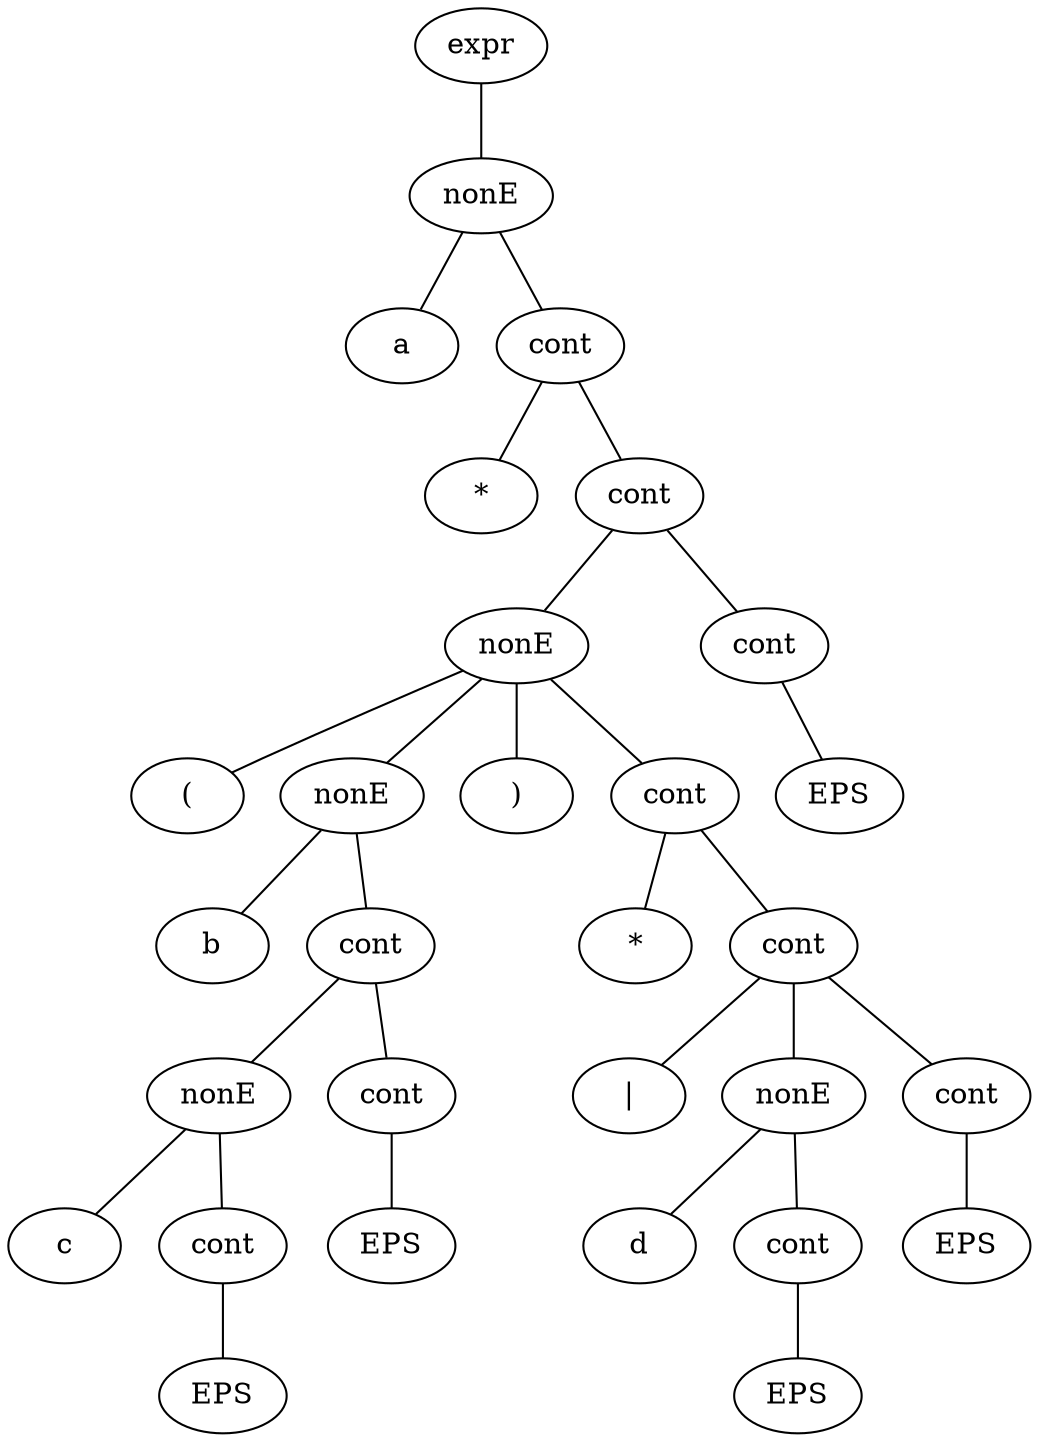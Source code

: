 strict graph {
	"test.regex.exprNode@97e1986" [label="expr"] 
	"test.regex.exprNode@97e1986" -- "test.regex.nonENode@26f67b76"
	"test.regex.nonENode@26f67b76" [label="nonE"] 
	"test.regex.nonENode@26f67b76" -- "test.regex.RegexNode@153f5a29"
	"test.regex.nonENode@26f67b76" -- "test.regex.contNode@7f560810"
	"test.regex.RegexNode@153f5a29" [label="a"] 
	"test.regex.contNode@7f560810" [label="cont"] 
	"test.regex.contNode@7f560810" -- "test.regex.RegexNode@69d9c55"
	"test.regex.contNode@7f560810" -- "test.regex.contNode@13a57a3b"
	"test.regex.RegexNode@69d9c55" [label="*"] 
	"test.regex.contNode@13a57a3b" [label="cont"] 
	"test.regex.contNode@13a57a3b" -- "test.regex.nonENode@7ca48474"
	"test.regex.contNode@13a57a3b" -- "test.regex.contNode@337d0578"
	"test.regex.nonENode@7ca48474" [label="nonE"] 
	"test.regex.nonENode@7ca48474" -- "test.regex.RegexNode@59e84876"
	"test.regex.nonENode@7ca48474" -- "test.regex.nonENode@61a485d2"
	"test.regex.nonENode@7ca48474" -- "test.regex.RegexNode@39fb3ab6"
	"test.regex.nonENode@7ca48474" -- "test.regex.contNode@6276ae34"
	"test.regex.RegexNode@59e84876" [label="("] 
	"test.regex.nonENode@61a485d2" [label="nonE"] 
	"test.regex.nonENode@61a485d2" -- "test.regex.RegexNode@7946e1f4"
	"test.regex.nonENode@61a485d2" -- "test.regex.contNode@3c09711b"
	"test.regex.RegexNode@7946e1f4" [label="b"] 
	"test.regex.contNode@3c09711b" [label="cont"] 
	"test.regex.contNode@3c09711b" -- "test.regex.nonENode@5cc7c2a6"
	"test.regex.contNode@3c09711b" -- "test.regex.contNode@b97c004"
	"test.regex.nonENode@5cc7c2a6" [label="nonE"] 
	"test.regex.nonENode@5cc7c2a6" -- "test.regex.RegexNode@4590c9c3"
	"test.regex.nonENode@5cc7c2a6" -- "test.regex.contNode@32e6e9c3"
	"test.regex.RegexNode@4590c9c3" [label="c"] 
	"test.regex.contNode@32e6e9c3" [label="cont"] 
	"test.regex.contNode@32e6e9c3" -- "test.regex.RegexNode@5056dfcb"
	"test.regex.RegexNode@5056dfcb" [label="EPS"] 
	"test.regex.contNode@b97c004" [label="cont"] 
	"test.regex.contNode@b97c004" -- "test.regex.RegexNode@6574b225"
	"test.regex.RegexNode@6574b225" [label="EPS"] 
	"test.regex.RegexNode@39fb3ab6" [label=")"] 
	"test.regex.contNode@6276ae34" [label="cont"] 
	"test.regex.contNode@6276ae34" -- "test.regex.RegexNode@2669b199"
	"test.regex.contNode@6276ae34" -- "test.regex.contNode@2344fc66"
	"test.regex.RegexNode@2669b199" [label="*"] 
	"test.regex.contNode@2344fc66" [label="cont"] 
	"test.regex.contNode@2344fc66" -- "test.regex.RegexNode@458ad742"
	"test.regex.contNode@2344fc66" -- "test.regex.nonENode@5afa04c"
	"test.regex.contNode@2344fc66" -- "test.regex.contNode@6ea12c19"
	"test.regex.RegexNode@458ad742" [label="|"] 
	"test.regex.nonENode@5afa04c" [label="nonE"] 
	"test.regex.nonENode@5afa04c" -- "test.regex.RegexNode@6a024a67"
	"test.regex.nonENode@5afa04c" -- "test.regex.contNode@7921b0a2"
	"test.regex.RegexNode@6a024a67" [label="d"] 
	"test.regex.contNode@7921b0a2" [label="cont"] 
	"test.regex.contNode@7921b0a2" -- "test.regex.RegexNode@174d20a"
	"test.regex.RegexNode@174d20a" [label="EPS"] 
	"test.regex.contNode@6ea12c19" [label="cont"] 
	"test.regex.contNode@6ea12c19" -- "test.regex.RegexNode@66d2e7d9"
	"test.regex.RegexNode@66d2e7d9" [label="EPS"] 
	"test.regex.contNode@337d0578" [label="cont"] 
	"test.regex.contNode@337d0578" -- "test.regex.RegexNode@1efbd816"
	"test.regex.RegexNode@1efbd816" [label="EPS"] 
}